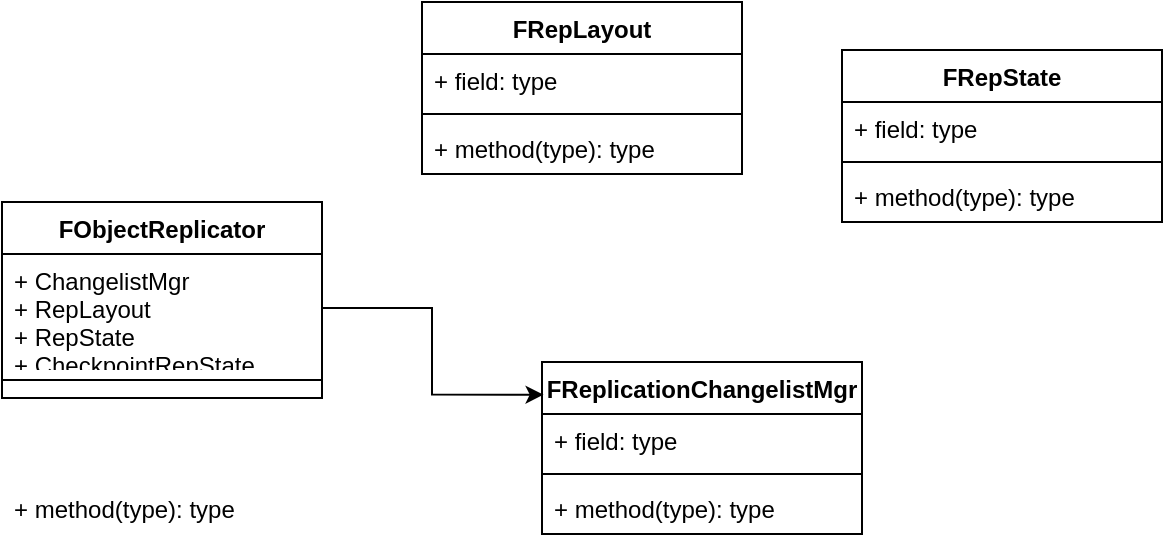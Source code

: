 <mxfile version="24.7.6">
  <diagram id="N2u5k1vZmJ23KnFkoUSd" name="Page-1">
    <mxGraphModel dx="639" dy="382" grid="1" gridSize="10" guides="1" tooltips="1" connect="1" arrows="1" fold="1" page="1" pageScale="1" pageWidth="850" pageHeight="1100" math="0" shadow="0">
      <root>
        <mxCell id="0" />
        <mxCell id="1" parent="0" />
        <mxCell id="2" value="FObjectReplicator" style="swimlane;fontStyle=1;align=center;verticalAlign=top;childLayout=stackLayout;horizontal=1;startSize=26;horizontalStack=0;resizeParent=1;resizeParentMax=0;resizeLast=0;collapsible=1;marginBottom=0;" parent="1" vertex="1">
          <mxGeometry x="90" y="180" width="160" height="98" as="geometry" />
        </mxCell>
        <mxCell id="3" value="+ ChangelistMgr&#xa;+ RepLayout&#xa;+ RepState&#xa;+ CheckpointRepState&#xa;" style="text;strokeColor=none;fillColor=none;align=left;verticalAlign=top;spacingLeft=4;spacingRight=4;overflow=hidden;rotatable=0;points=[[0,0.5],[1,0.5]];portConstraint=eastwest;" parent="2" vertex="1">
          <mxGeometry y="26" width="160" height="54" as="geometry" />
        </mxCell>
        <mxCell id="4" value="" style="line;strokeWidth=1;fillColor=none;align=left;verticalAlign=middle;spacingTop=-1;spacingLeft=3;spacingRight=3;rotatable=0;labelPosition=right;points=[];portConstraint=eastwest;strokeColor=inherit;" parent="2" vertex="1">
          <mxGeometry y="80" width="160" height="18" as="geometry" />
        </mxCell>
        <mxCell id="ElqlKmdNeqPADmnXM6Vu-19" value="FReplicationChangelistMgr" style="swimlane;fontStyle=1;align=center;verticalAlign=top;childLayout=stackLayout;horizontal=1;startSize=26;horizontalStack=0;resizeParent=1;resizeParentMax=0;resizeLast=0;collapsible=1;marginBottom=0;whiteSpace=wrap;html=1;" vertex="1" parent="1">
          <mxGeometry x="360" y="260" width="160" height="86" as="geometry" />
        </mxCell>
        <mxCell id="ElqlKmdNeqPADmnXM6Vu-20" value="+ field: type" style="text;strokeColor=none;fillColor=none;align=left;verticalAlign=top;spacingLeft=4;spacingRight=4;overflow=hidden;rotatable=0;points=[[0,0.5],[1,0.5]];portConstraint=eastwest;whiteSpace=wrap;html=1;" vertex="1" parent="ElqlKmdNeqPADmnXM6Vu-19">
          <mxGeometry y="26" width="160" height="26" as="geometry" />
        </mxCell>
        <mxCell id="ElqlKmdNeqPADmnXM6Vu-21" value="" style="line;strokeWidth=1;fillColor=none;align=left;verticalAlign=middle;spacingTop=-1;spacingLeft=3;spacingRight=3;rotatable=0;labelPosition=right;points=[];portConstraint=eastwest;strokeColor=inherit;" vertex="1" parent="ElqlKmdNeqPADmnXM6Vu-19">
          <mxGeometry y="52" width="160" height="8" as="geometry" />
        </mxCell>
        <mxCell id="ElqlKmdNeqPADmnXM6Vu-22" value="+ method(type): type" style="text;strokeColor=none;fillColor=none;align=left;verticalAlign=top;spacingLeft=4;spacingRight=4;overflow=hidden;rotatable=0;points=[[0,0.5],[1,0.5]];portConstraint=eastwest;whiteSpace=wrap;html=1;" vertex="1" parent="ElqlKmdNeqPADmnXM6Vu-19">
          <mxGeometry y="60" width="160" height="26" as="geometry" />
        </mxCell>
        <mxCell id="ElqlKmdNeqPADmnXM6Vu-27" value="FRepLayout" style="swimlane;fontStyle=1;align=center;verticalAlign=top;childLayout=stackLayout;horizontal=1;startSize=26;horizontalStack=0;resizeParent=1;resizeParentMax=0;resizeLast=0;collapsible=1;marginBottom=0;whiteSpace=wrap;html=1;" vertex="1" parent="1">
          <mxGeometry x="300" y="80" width="160" height="86" as="geometry" />
        </mxCell>
        <mxCell id="ElqlKmdNeqPADmnXM6Vu-28" value="+ field: type" style="text;strokeColor=none;fillColor=none;align=left;verticalAlign=top;spacingLeft=4;spacingRight=4;overflow=hidden;rotatable=0;points=[[0,0.5],[1,0.5]];portConstraint=eastwest;whiteSpace=wrap;html=1;" vertex="1" parent="ElqlKmdNeqPADmnXM6Vu-27">
          <mxGeometry y="26" width="160" height="26" as="geometry" />
        </mxCell>
        <mxCell id="ElqlKmdNeqPADmnXM6Vu-29" value="" style="line;strokeWidth=1;fillColor=none;align=left;verticalAlign=middle;spacingTop=-1;spacingLeft=3;spacingRight=3;rotatable=0;labelPosition=right;points=[];portConstraint=eastwest;strokeColor=inherit;" vertex="1" parent="ElqlKmdNeqPADmnXM6Vu-27">
          <mxGeometry y="52" width="160" height="8" as="geometry" />
        </mxCell>
        <mxCell id="ElqlKmdNeqPADmnXM6Vu-30" value="+ method(type): type" style="text;strokeColor=none;fillColor=none;align=left;verticalAlign=top;spacingLeft=4;spacingRight=4;overflow=hidden;rotatable=0;points=[[0,0.5],[1,0.5]];portConstraint=eastwest;whiteSpace=wrap;html=1;" vertex="1" parent="ElqlKmdNeqPADmnXM6Vu-27">
          <mxGeometry y="60" width="160" height="26" as="geometry" />
        </mxCell>
        <mxCell id="ElqlKmdNeqPADmnXM6Vu-31" value="FRepState" style="swimlane;fontStyle=1;align=center;verticalAlign=top;childLayout=stackLayout;horizontal=1;startSize=26;horizontalStack=0;resizeParent=1;resizeParentMax=0;resizeLast=0;collapsible=1;marginBottom=0;whiteSpace=wrap;html=1;" vertex="1" parent="1">
          <mxGeometry x="510" y="104" width="160" height="86" as="geometry" />
        </mxCell>
        <mxCell id="ElqlKmdNeqPADmnXM6Vu-32" value="+ field: type" style="text;strokeColor=none;fillColor=none;align=left;verticalAlign=top;spacingLeft=4;spacingRight=4;overflow=hidden;rotatable=0;points=[[0,0.5],[1,0.5]];portConstraint=eastwest;whiteSpace=wrap;html=1;" vertex="1" parent="ElqlKmdNeqPADmnXM6Vu-31">
          <mxGeometry y="26" width="160" height="26" as="geometry" />
        </mxCell>
        <mxCell id="ElqlKmdNeqPADmnXM6Vu-33" value="" style="line;strokeWidth=1;fillColor=none;align=left;verticalAlign=middle;spacingTop=-1;spacingLeft=3;spacingRight=3;rotatable=0;labelPosition=right;points=[];portConstraint=eastwest;strokeColor=inherit;" vertex="1" parent="ElqlKmdNeqPADmnXM6Vu-31">
          <mxGeometry y="52" width="160" height="8" as="geometry" />
        </mxCell>
        <mxCell id="ElqlKmdNeqPADmnXM6Vu-34" value="+ method(type): type" style="text;strokeColor=none;fillColor=none;align=left;verticalAlign=top;spacingLeft=4;spacingRight=4;overflow=hidden;rotatable=0;points=[[0,0.5],[1,0.5]];portConstraint=eastwest;whiteSpace=wrap;html=1;" vertex="1" parent="ElqlKmdNeqPADmnXM6Vu-31">
          <mxGeometry y="60" width="160" height="26" as="geometry" />
        </mxCell>
        <mxCell id="ElqlKmdNeqPADmnXM6Vu-35" style="edgeStyle=orthogonalEdgeStyle;rounded=0;orthogonalLoop=1;jettySize=auto;html=1;entryX=0.005;entryY=0.19;entryDx=0;entryDy=0;entryPerimeter=0;" edge="1" parent="1" source="3" target="ElqlKmdNeqPADmnXM6Vu-19">
          <mxGeometry relative="1" as="geometry" />
        </mxCell>
        <mxCell id="5" value="+ method(type): type" style="text;strokeColor=none;fillColor=none;align=left;verticalAlign=top;spacingLeft=4;spacingRight=4;overflow=hidden;rotatable=0;points=[[0,0.5],[1,0.5]];portConstraint=eastwest;" parent="1" vertex="1">
          <mxGeometry x="90" y="320" width="160" height="26" as="geometry" />
        </mxCell>
      </root>
    </mxGraphModel>
  </diagram>
</mxfile>
